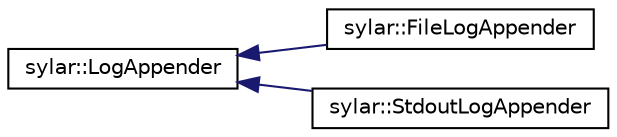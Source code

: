 digraph "类继承关系图"
{
 // LATEX_PDF_SIZE
  edge [fontname="Helvetica",fontsize="10",labelfontname="Helvetica",labelfontsize="10"];
  node [fontname="Helvetica",fontsize="10",shape=record];
  rankdir="LR";
  Node0 [label="sylar::LogAppender",height=0.2,width=0.4,color="black", fillcolor="white", style="filled",URL="$classsylar_1_1LogAppender.html",tooltip="日志输出目标"];
  Node0 -> Node1 [dir="back",color="midnightblue",fontsize="10",style="solid",fontname="Helvetica"];
  Node1 [label="sylar::FileLogAppender",height=0.2,width=0.4,color="black", fillcolor="white", style="filled",URL="$classsylar_1_1FileLogAppender.html",tooltip="输出到文件的Appender"];
  Node0 -> Node2 [dir="back",color="midnightblue",fontsize="10",style="solid",fontname="Helvetica"];
  Node2 [label="sylar::StdoutLogAppender",height=0.2,width=0.4,color="black", fillcolor="white", style="filled",URL="$classsylar_1_1StdoutLogAppender.html",tooltip="输出到控制台的Appender"];
}
